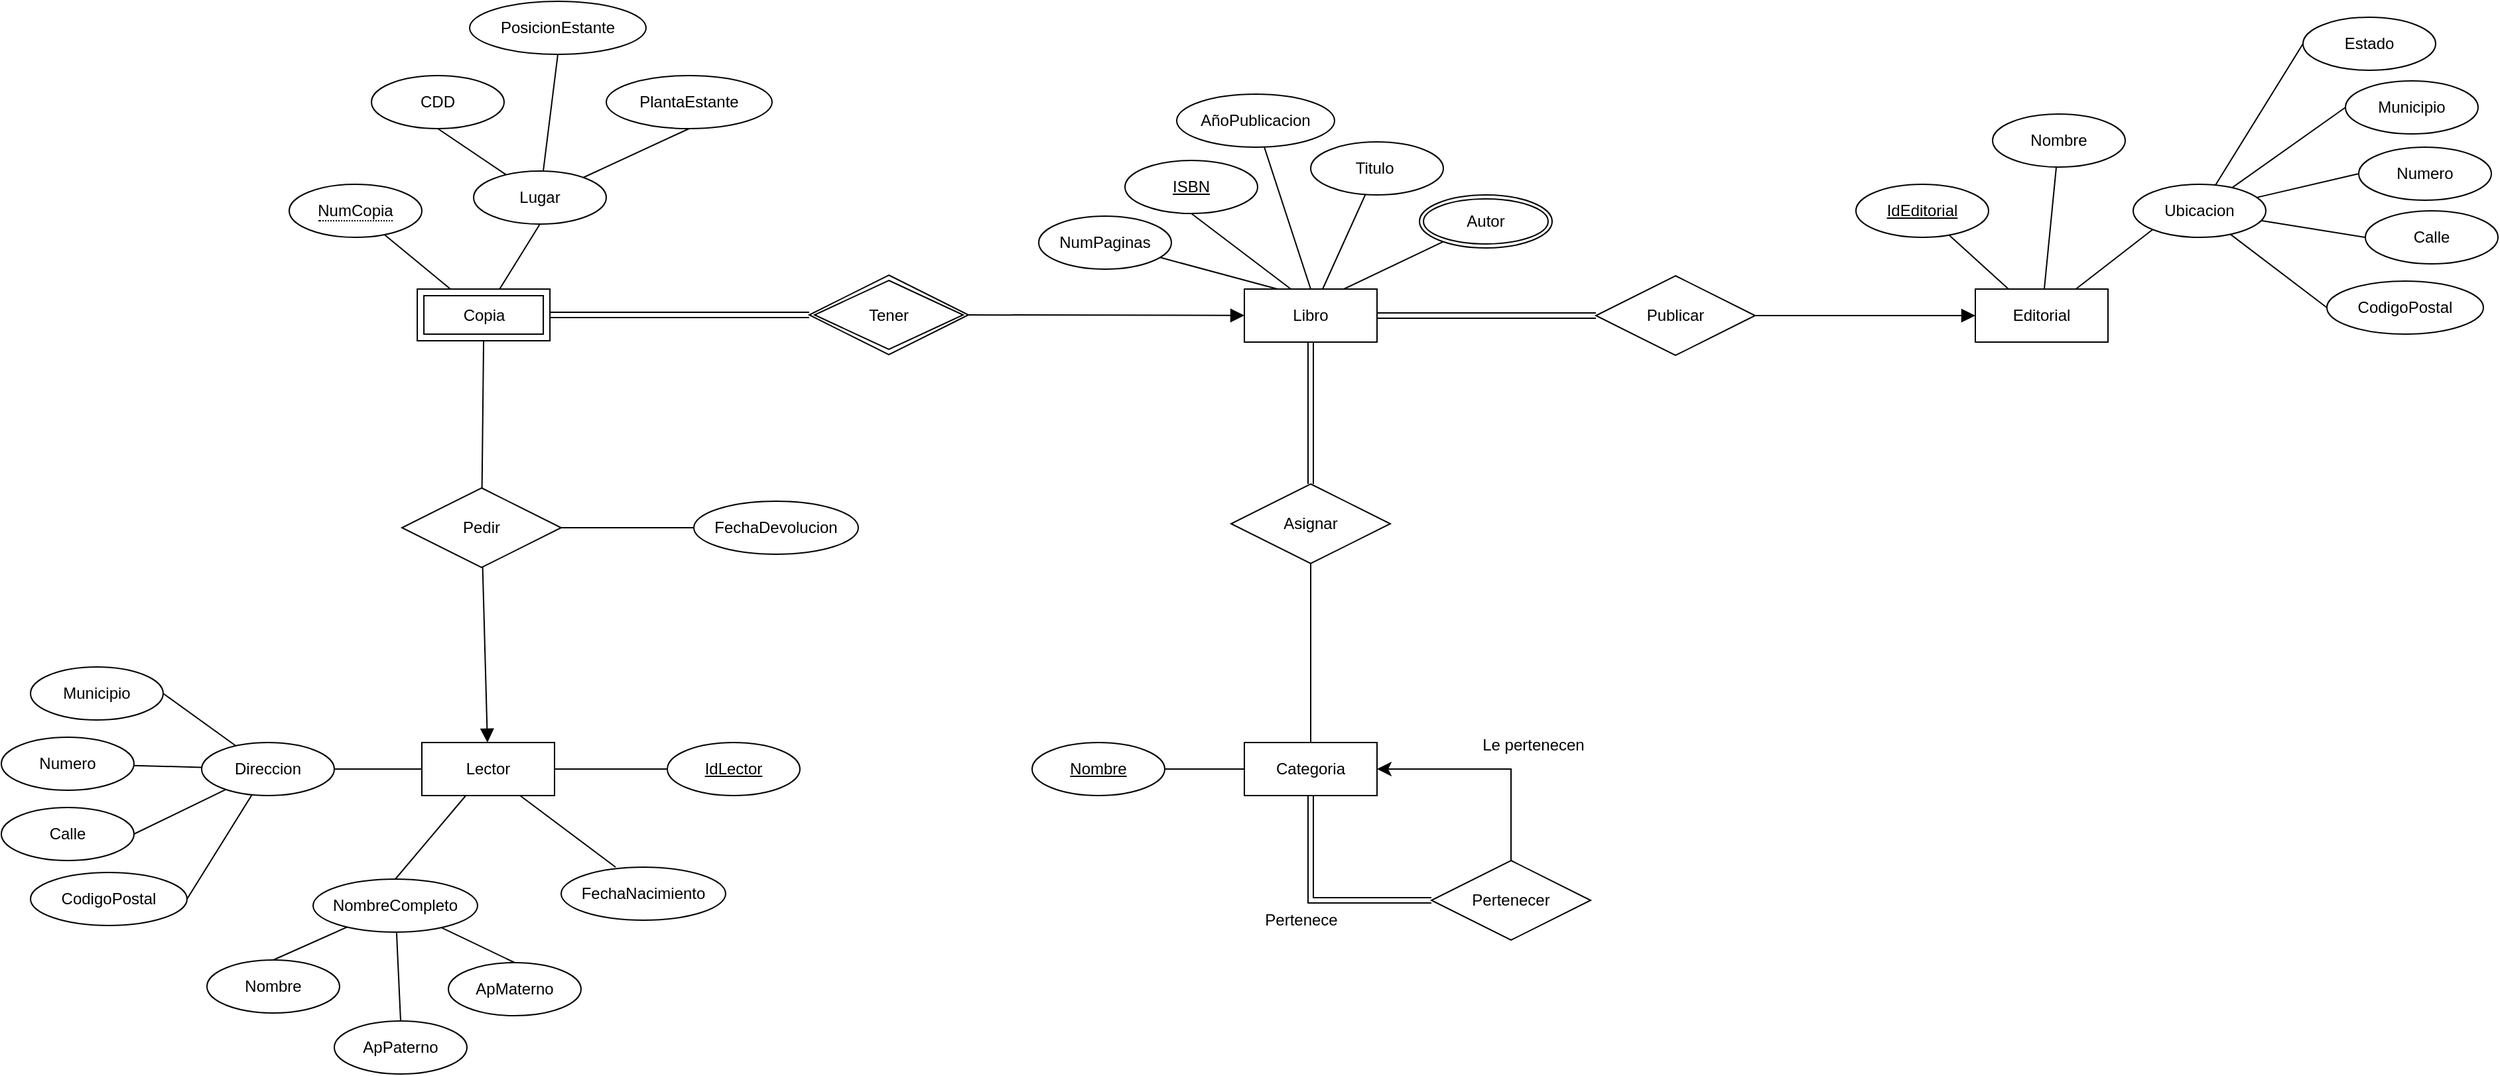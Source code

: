 <mxfile version="24.7.12">
  <diagram name="Página-1" id="HBrupc5gaeTVpc96e7U1">
    <mxGraphModel dx="1592" dy="2592" grid="0" gridSize="10" guides="1" tooltips="1" connect="1" arrows="1" fold="1" page="0" pageScale="1" pageWidth="827" pageHeight="1169" math="0" shadow="0">
      <root>
        <mxCell id="0" />
        <mxCell id="1" parent="0" />
        <mxCell id="1RtsjHyNnC9H89veOepJ-1" value="Copia" style="shape=ext;margin=3;double=1;whiteSpace=wrap;html=1;align=center;" vertex="1" parent="1">
          <mxGeometry x="580.54" y="463" width="100" height="39" as="geometry" />
        </mxCell>
        <mxCell id="1RtsjHyNnC9H89veOepJ-2" style="edgeStyle=none;curved=1;rounded=0;orthogonalLoop=1;jettySize=auto;html=1;entryX=0.5;entryY=1;entryDx=0;entryDy=0;fontSize=14;startSize=8;endSize=8;endArrow=none;endFill=0;" edge="1" parent="1" source="1RtsjHyNnC9H89veOepJ-5" target="1RtsjHyNnC9H89veOepJ-7">
          <mxGeometry relative="1" as="geometry" />
        </mxCell>
        <mxCell id="1RtsjHyNnC9H89veOepJ-3" style="edgeStyle=none;curved=1;rounded=0;orthogonalLoop=1;jettySize=auto;html=1;entryX=0.5;entryY=1;entryDx=0;entryDy=0;fontSize=12;startSize=8;endSize=8;endArrow=none;endFill=0;" edge="1" parent="1" source="1RtsjHyNnC9H89veOepJ-5" target="1RtsjHyNnC9H89veOepJ-8">
          <mxGeometry relative="1" as="geometry" />
        </mxCell>
        <mxCell id="1RtsjHyNnC9H89veOepJ-4" style="edgeStyle=none;curved=1;rounded=0;orthogonalLoop=1;jettySize=auto;html=1;entryX=0.5;entryY=1;entryDx=0;entryDy=0;fontSize=12;startSize=8;endSize=8;endArrow=none;endFill=0;" edge="1" parent="1" source="1RtsjHyNnC9H89veOepJ-5" target="1RtsjHyNnC9H89veOepJ-9">
          <mxGeometry relative="1" as="geometry" />
        </mxCell>
        <mxCell id="1RtsjHyNnC9H89veOepJ-5" value="Lugar" style="ellipse;whiteSpace=wrap;html=1;align=center;" vertex="1" parent="1">
          <mxGeometry x="623" y="374" width="100" height="40" as="geometry" />
        </mxCell>
        <mxCell id="1RtsjHyNnC9H89veOepJ-6" style="edgeStyle=none;curved=1;rounded=0;orthogonalLoop=1;jettySize=auto;html=1;entryX=0.5;entryY=1;entryDx=0;entryDy=0;fontSize=12;startSize=8;endSize=8;endArrow=none;endFill=0;" edge="1" parent="1" source="1RtsjHyNnC9H89veOepJ-1" target="1RtsjHyNnC9H89veOepJ-5">
          <mxGeometry relative="1" as="geometry" />
        </mxCell>
        <mxCell id="1RtsjHyNnC9H89veOepJ-7" value="CDD" style="ellipse;whiteSpace=wrap;html=1;align=center;" vertex="1" parent="1">
          <mxGeometry x="546" y="302" width="100" height="40" as="geometry" />
        </mxCell>
        <mxCell id="1RtsjHyNnC9H89veOepJ-8" value="PlantaEstante" style="ellipse;whiteSpace=wrap;html=1;align=center;" vertex="1" parent="1">
          <mxGeometry x="723" y="302" width="125" height="40" as="geometry" />
        </mxCell>
        <mxCell id="1RtsjHyNnC9H89veOepJ-9" value="PosicionEstante" style="ellipse;whiteSpace=wrap;html=1;align=center;" vertex="1" parent="1">
          <mxGeometry x="620" y="246" width="133" height="40" as="geometry" />
        </mxCell>
        <mxCell id="1RtsjHyNnC9H89veOepJ-10" style="edgeStyle=none;curved=1;rounded=0;orthogonalLoop=1;jettySize=auto;html=1;entryX=0.5;entryY=1;entryDx=0;entryDy=0;fontSize=13;startSize=8;endSize=8;endArrow=none;endFill=0;exitX=0.39;exitY=0.075;exitDx=0;exitDy=0;exitPerimeter=0;" edge="1" parent="1" source="1RtsjHyNnC9H89veOepJ-13" target="1RtsjHyNnC9H89veOepJ-14">
          <mxGeometry relative="1" as="geometry" />
        </mxCell>
        <mxCell id="1RtsjHyNnC9H89veOepJ-11" style="edgeStyle=none;curved=1;rounded=0;orthogonalLoop=1;jettySize=auto;html=1;fontSize=12;endArrow=none;endFill=0;shape=link;" edge="1" parent="1" source="1RtsjHyNnC9H89veOepJ-13" target="1RtsjHyNnC9H89veOepJ-78">
          <mxGeometry relative="1" as="geometry" />
        </mxCell>
        <mxCell id="1RtsjHyNnC9H89veOepJ-12" style="edgeStyle=none;curved=1;rounded=0;orthogonalLoop=1;jettySize=auto;html=1;entryX=0;entryY=0.5;entryDx=0;entryDy=0;fontSize=12;endArrow=none;endFill=0;shape=link;" edge="1" parent="1" source="1RtsjHyNnC9H89veOepJ-13" target="1RtsjHyNnC9H89veOepJ-84">
          <mxGeometry relative="1" as="geometry" />
        </mxCell>
        <mxCell id="1RtsjHyNnC9H89veOepJ-13" value="Libro" style="whiteSpace=wrap;html=1;align=center;" vertex="1" parent="1">
          <mxGeometry x="1204" y="463" width="100" height="40" as="geometry" />
        </mxCell>
        <mxCell id="1RtsjHyNnC9H89veOepJ-14" value="ISBN" style="ellipse;whiteSpace=wrap;html=1;align=center;fontStyle=4" vertex="1" parent="1">
          <mxGeometry x="1114" y="366" width="100" height="40" as="geometry" />
        </mxCell>
        <mxCell id="1RtsjHyNnC9H89veOepJ-15" style="edgeStyle=none;curved=1;rounded=0;orthogonalLoop=1;jettySize=auto;html=1;entryX=0.5;entryY=0;entryDx=0;entryDy=0;fontSize=12;startSize=8;endSize=8;endArrow=none;endFill=0;" edge="1" parent="1" source="1RtsjHyNnC9H89veOepJ-16" target="1RtsjHyNnC9H89veOepJ-13">
          <mxGeometry relative="1" as="geometry" />
        </mxCell>
        <mxCell id="1RtsjHyNnC9H89veOepJ-16" value="AñoPublicacion" style="ellipse;whiteSpace=wrap;html=1;align=center;fontStyle=0" vertex="1" parent="1">
          <mxGeometry x="1153" y="316" width="119" height="40" as="geometry" />
        </mxCell>
        <mxCell id="1RtsjHyNnC9H89veOepJ-17" style="edgeStyle=none;curved=1;rounded=0;orthogonalLoop=1;jettySize=auto;html=1;fontSize=12;startSize=8;endSize=8;endArrow=none;endFill=0;" edge="1" parent="1" source="1RtsjHyNnC9H89veOepJ-18" target="1RtsjHyNnC9H89veOepJ-13">
          <mxGeometry relative="1" as="geometry" />
        </mxCell>
        <mxCell id="1RtsjHyNnC9H89veOepJ-18" value="Titulo&amp;nbsp;" style="ellipse;whiteSpace=wrap;html=1;align=center;" vertex="1" parent="1">
          <mxGeometry x="1254" y="352" width="100" height="40" as="geometry" />
        </mxCell>
        <mxCell id="1RtsjHyNnC9H89veOepJ-19" style="edgeStyle=none;curved=1;rounded=0;orthogonalLoop=1;jettySize=auto;html=1;fontSize=12;startSize=8;endSize=8;entryX=0.75;entryY=0;entryDx=0;entryDy=0;endArrow=none;endFill=0;" edge="1" parent="1" source="1RtsjHyNnC9H89veOepJ-20" target="1RtsjHyNnC9H89veOepJ-13">
          <mxGeometry relative="1" as="geometry" />
        </mxCell>
        <mxCell id="1RtsjHyNnC9H89veOepJ-20" value="Autor" style="ellipse;shape=doubleEllipse;margin=3;whiteSpace=wrap;html=1;align=center;" vertex="1" parent="1">
          <mxGeometry x="1336" y="392" width="100" height="40" as="geometry" />
        </mxCell>
        <mxCell id="1RtsjHyNnC9H89veOepJ-21" style="edgeStyle=none;curved=1;rounded=0;orthogonalLoop=1;jettySize=auto;html=1;entryX=0.25;entryY=0;entryDx=0;entryDy=0;fontSize=12;startSize=8;endSize=8;endArrow=none;endFill=0;" edge="1" parent="1" source="1RtsjHyNnC9H89veOepJ-22" target="1RtsjHyNnC9H89veOepJ-13">
          <mxGeometry relative="1" as="geometry" />
        </mxCell>
        <mxCell id="1RtsjHyNnC9H89veOepJ-22" value="NumPaginas" style="ellipse;whiteSpace=wrap;html=1;align=center;" vertex="1" parent="1">
          <mxGeometry x="1049" y="408" width="100" height="40" as="geometry" />
        </mxCell>
        <mxCell id="1RtsjHyNnC9H89veOepJ-23" style="edgeStyle=none;curved=1;rounded=0;orthogonalLoop=1;jettySize=auto;html=1;entryX=0;entryY=1;entryDx=0;entryDy=0;fontSize=12;startSize=8;endSize=8;endArrow=none;endFill=0;" edge="1" parent="1" source="1RtsjHyNnC9H89veOepJ-24" target="1RtsjHyNnC9H89veOepJ-34">
          <mxGeometry relative="1" as="geometry" />
        </mxCell>
        <mxCell id="1RtsjHyNnC9H89veOepJ-24" value="Editorial" style="whiteSpace=wrap;html=1;align=center;" vertex="1" parent="1">
          <mxGeometry x="1755" y="463" width="100" height="40" as="geometry" />
        </mxCell>
        <mxCell id="1RtsjHyNnC9H89veOepJ-25" style="edgeStyle=none;curved=1;rounded=0;orthogonalLoop=1;jettySize=auto;html=1;entryX=0.25;entryY=0;entryDx=0;entryDy=0;fontSize=12;startSize=8;endSize=8;endArrow=none;endFill=0;" edge="1" parent="1" source="1RtsjHyNnC9H89veOepJ-26" target="1RtsjHyNnC9H89veOepJ-24">
          <mxGeometry relative="1" as="geometry" />
        </mxCell>
        <mxCell id="1RtsjHyNnC9H89veOepJ-26" value="IdEditorial" style="ellipse;whiteSpace=wrap;html=1;align=center;fontStyle=4" vertex="1" parent="1">
          <mxGeometry x="1665" y="384" width="100" height="40" as="geometry" />
        </mxCell>
        <mxCell id="1RtsjHyNnC9H89veOepJ-27" style="edgeStyle=none;curved=1;rounded=0;orthogonalLoop=1;jettySize=auto;html=1;fontSize=12;startSize=8;endSize=8;endArrow=none;endFill=0;" edge="1" parent="1" source="1RtsjHyNnC9H89veOepJ-28" target="1RtsjHyNnC9H89veOepJ-24">
          <mxGeometry relative="1" as="geometry" />
        </mxCell>
        <mxCell id="1RtsjHyNnC9H89veOepJ-28" value="Nombre" style="ellipse;whiteSpace=wrap;html=1;align=center;" vertex="1" parent="1">
          <mxGeometry x="1768" y="331" width="100" height="40" as="geometry" />
        </mxCell>
        <mxCell id="1RtsjHyNnC9H89veOepJ-29" style="edgeStyle=none;curved=1;rounded=0;orthogonalLoop=1;jettySize=auto;html=1;entryX=0;entryY=0.5;entryDx=0;entryDy=0;fontSize=12;startSize=8;endSize=8;endArrow=none;endFill=0;" edge="1" parent="1" source="1RtsjHyNnC9H89veOepJ-34" target="1RtsjHyNnC9H89veOepJ-35">
          <mxGeometry relative="1" as="geometry" />
        </mxCell>
        <mxCell id="1RtsjHyNnC9H89veOepJ-30" style="edgeStyle=none;curved=1;rounded=0;orthogonalLoop=1;jettySize=auto;html=1;entryX=0;entryY=0.5;entryDx=0;entryDy=0;fontSize=12;startSize=8;endSize=8;endArrow=none;endFill=0;" edge="1" parent="1" source="1RtsjHyNnC9H89veOepJ-34" target="1RtsjHyNnC9H89veOepJ-36">
          <mxGeometry relative="1" as="geometry" />
        </mxCell>
        <mxCell id="1RtsjHyNnC9H89veOepJ-31" style="edgeStyle=none;curved=1;rounded=0;orthogonalLoop=1;jettySize=auto;html=1;entryX=0;entryY=0.5;entryDx=0;entryDy=0;fontSize=12;startSize=8;endSize=8;endArrow=none;endFill=0;" edge="1" parent="1" source="1RtsjHyNnC9H89veOepJ-34" target="1RtsjHyNnC9H89veOepJ-37">
          <mxGeometry relative="1" as="geometry" />
        </mxCell>
        <mxCell id="1RtsjHyNnC9H89veOepJ-32" style="edgeStyle=none;curved=1;rounded=0;orthogonalLoop=1;jettySize=auto;html=1;entryX=0;entryY=0.5;entryDx=0;entryDy=0;fontSize=12;startSize=8;endSize=8;endArrow=none;endFill=0;" edge="1" parent="1" source="1RtsjHyNnC9H89veOepJ-34" target="1RtsjHyNnC9H89veOepJ-38">
          <mxGeometry relative="1" as="geometry" />
        </mxCell>
        <mxCell id="1RtsjHyNnC9H89veOepJ-33" style="edgeStyle=none;curved=1;rounded=0;orthogonalLoop=1;jettySize=auto;html=1;entryX=0;entryY=0.5;entryDx=0;entryDy=0;fontSize=12;startSize=8;endSize=8;endArrow=none;endFill=0;" edge="1" parent="1" source="1RtsjHyNnC9H89veOepJ-34" target="1RtsjHyNnC9H89veOepJ-39">
          <mxGeometry relative="1" as="geometry" />
        </mxCell>
        <mxCell id="1RtsjHyNnC9H89veOepJ-34" value="Ubicacion" style="ellipse;whiteSpace=wrap;html=1;align=center;" vertex="1" parent="1">
          <mxGeometry x="1874" y="384" width="100" height="40" as="geometry" />
        </mxCell>
        <mxCell id="1RtsjHyNnC9H89veOepJ-35" value="Estado" style="ellipse;whiteSpace=wrap;html=1;align=center;" vertex="1" parent="1">
          <mxGeometry x="2002" y="258" width="100" height="40" as="geometry" />
        </mxCell>
        <mxCell id="1RtsjHyNnC9H89veOepJ-36" value="Municipio" style="ellipse;whiteSpace=wrap;html=1;align=center;" vertex="1" parent="1">
          <mxGeometry x="2034" y="306" width="100" height="40" as="geometry" />
        </mxCell>
        <mxCell id="1RtsjHyNnC9H89veOepJ-37" value="Numero" style="ellipse;whiteSpace=wrap;html=1;align=center;" vertex="1" parent="1">
          <mxGeometry x="2044" y="356" width="100" height="40" as="geometry" />
        </mxCell>
        <mxCell id="1RtsjHyNnC9H89veOepJ-38" value="Calle" style="ellipse;whiteSpace=wrap;html=1;align=center;" vertex="1" parent="1">
          <mxGeometry x="2049" y="404" width="100" height="40" as="geometry" />
        </mxCell>
        <mxCell id="1RtsjHyNnC9H89veOepJ-39" value="CodigoPostal" style="ellipse;whiteSpace=wrap;html=1;align=center;" vertex="1" parent="1">
          <mxGeometry x="2020" y="457" width="118" height="40" as="geometry" />
        </mxCell>
        <mxCell id="1RtsjHyNnC9H89veOepJ-40" style="edgeStyle=none;curved=1;rounded=0;orthogonalLoop=1;jettySize=auto;html=1;fontSize=12;startSize=8;endSize=8;endArrow=none;endFill=0;" edge="1" parent="1" source="1RtsjHyNnC9H89veOepJ-42" target="1RtsjHyNnC9H89veOepJ-43">
          <mxGeometry relative="1" as="geometry" />
        </mxCell>
        <mxCell id="1RtsjHyNnC9H89veOepJ-41" style="edgeStyle=orthogonalEdgeStyle;rounded=0;orthogonalLoop=1;jettySize=auto;html=1;entryX=0;entryY=0.5;entryDx=0;entryDy=0;fontSize=12;endArrow=none;endFill=0;shape=link;" edge="1" parent="1" source="1RtsjHyNnC9H89veOepJ-42" target="1RtsjHyNnC9H89veOepJ-80">
          <mxGeometry relative="1" as="geometry">
            <Array as="points">
              <mxPoint x="1254" y="924" />
            </Array>
          </mxGeometry>
        </mxCell>
        <mxCell id="1RtsjHyNnC9H89veOepJ-42" value="Categoria" style="whiteSpace=wrap;html=1;align=center;" vertex="1" parent="1">
          <mxGeometry x="1204" y="805" width="100" height="40" as="geometry" />
        </mxCell>
        <mxCell id="1RtsjHyNnC9H89veOepJ-43" value="Nombre" style="ellipse;whiteSpace=wrap;html=1;align=center;fontStyle=4" vertex="1" parent="1">
          <mxGeometry x="1044" y="805" width="100" height="40" as="geometry" />
        </mxCell>
        <mxCell id="1RtsjHyNnC9H89veOepJ-44" style="edgeStyle=none;curved=1;rounded=0;orthogonalLoop=1;jettySize=auto;html=1;fontSize=12;startSize=8;endSize=8;endArrow=none;endFill=0;entryX=0.25;entryY=0;entryDx=0;entryDy=0;" edge="1" parent="1" source="1RtsjHyNnC9H89veOepJ-45" target="1RtsjHyNnC9H89veOepJ-1">
          <mxGeometry relative="1" as="geometry" />
        </mxCell>
        <mxCell id="1RtsjHyNnC9H89veOepJ-45" value="&lt;span style=&quot;border-bottom: 1px dotted&quot;&gt;NumCopia&lt;/span&gt;" style="ellipse;whiteSpace=wrap;html=1;align=center;" vertex="1" parent="1">
          <mxGeometry x="484" y="384" width="100" height="40" as="geometry" />
        </mxCell>
        <mxCell id="1RtsjHyNnC9H89veOepJ-46" style="edgeStyle=none;curved=1;rounded=0;orthogonalLoop=1;jettySize=auto;html=1;entryX=0.5;entryY=0;entryDx=0;entryDy=0;fontSize=12;startSize=8;endSize=8;endArrow=none;endFill=0;" edge="1" parent="1" source="1RtsjHyNnC9H89veOepJ-50" target="1RtsjHyNnC9H89veOepJ-54">
          <mxGeometry relative="1" as="geometry" />
        </mxCell>
        <mxCell id="1RtsjHyNnC9H89veOepJ-47" style="edgeStyle=none;curved=1;rounded=0;orthogonalLoop=1;jettySize=auto;html=1;fontSize=12;startSize=8;endSize=8;endArrow=none;endFill=0;" edge="1" parent="1" source="1RtsjHyNnC9H89veOepJ-50" target="1RtsjHyNnC9H89veOepJ-62">
          <mxGeometry relative="1" as="geometry" />
        </mxCell>
        <mxCell id="1RtsjHyNnC9H89veOepJ-48" style="edgeStyle=none;curved=1;rounded=0;orthogonalLoop=1;jettySize=auto;html=1;entryX=0.331;entryY=0;entryDx=0;entryDy=0;fontSize=12;startSize=8;endSize=8;endArrow=none;endFill=0;entryPerimeter=0;exitX=0.66;exitY=0.85;exitDx=0;exitDy=0;exitPerimeter=0;" edge="1" parent="1" source="1RtsjHyNnC9H89veOepJ-50" target="1RtsjHyNnC9H89veOepJ-67">
          <mxGeometry relative="1" as="geometry" />
        </mxCell>
        <mxCell id="1RtsjHyNnC9H89veOepJ-49" style="edgeStyle=none;curved=1;rounded=0;orthogonalLoop=1;jettySize=auto;html=1;fontSize=12;startSize=8;endSize=8;endArrow=none;endFill=0;" edge="1" parent="1" source="1RtsjHyNnC9H89veOepJ-50" target="1RtsjHyNnC9H89veOepJ-68">
          <mxGeometry relative="1" as="geometry" />
        </mxCell>
        <mxCell id="1RtsjHyNnC9H89veOepJ-50" value="Lector" style="whiteSpace=wrap;html=1;align=center;" vertex="1" parent="1">
          <mxGeometry x="584" y="805" width="100" height="40" as="geometry" />
        </mxCell>
        <mxCell id="1RtsjHyNnC9H89veOepJ-51" style="edgeStyle=none;curved=1;rounded=0;orthogonalLoop=1;jettySize=auto;html=1;entryX=0.5;entryY=0;entryDx=0;entryDy=0;fontSize=12;startSize=8;endSize=8;endArrow=none;endFill=0;" edge="1" parent="1" source="1RtsjHyNnC9H89veOepJ-54" target="1RtsjHyNnC9H89veOepJ-55">
          <mxGeometry relative="1" as="geometry" />
        </mxCell>
        <mxCell id="1RtsjHyNnC9H89veOepJ-52" style="edgeStyle=none;curved=1;rounded=0;orthogonalLoop=1;jettySize=auto;html=1;entryX=0.5;entryY=0;entryDx=0;entryDy=0;fontSize=12;startSize=8;endSize=8;endArrow=none;endFill=0;" edge="1" parent="1" source="1RtsjHyNnC9H89veOepJ-54" target="1RtsjHyNnC9H89veOepJ-56">
          <mxGeometry relative="1" as="geometry" />
        </mxCell>
        <mxCell id="1RtsjHyNnC9H89veOepJ-53" style="edgeStyle=none;curved=1;rounded=0;orthogonalLoop=1;jettySize=auto;html=1;entryX=0.5;entryY=0;entryDx=0;entryDy=0;fontSize=12;startSize=8;endSize=8;endArrow=none;endFill=0;" edge="1" parent="1" source="1RtsjHyNnC9H89veOepJ-54" target="1RtsjHyNnC9H89veOepJ-57">
          <mxGeometry relative="1" as="geometry" />
        </mxCell>
        <mxCell id="1RtsjHyNnC9H89veOepJ-54" value="NombreCompleto" style="ellipse;whiteSpace=wrap;html=1;align=center;" vertex="1" parent="1">
          <mxGeometry x="502" y="908" width="124" height="40" as="geometry" />
        </mxCell>
        <mxCell id="1RtsjHyNnC9H89veOepJ-55" value="Nombre" style="ellipse;whiteSpace=wrap;html=1;align=center;" vertex="1" parent="1">
          <mxGeometry x="422" y="969" width="100" height="40" as="geometry" />
        </mxCell>
        <mxCell id="1RtsjHyNnC9H89veOepJ-56" value="ApPaterno" style="ellipse;whiteSpace=wrap;html=1;align=center;" vertex="1" parent="1">
          <mxGeometry x="518" y="1015" width="100" height="40" as="geometry" />
        </mxCell>
        <mxCell id="1RtsjHyNnC9H89veOepJ-57" value="ApMaterno" style="ellipse;whiteSpace=wrap;html=1;align=center;" vertex="1" parent="1">
          <mxGeometry x="604" y="971" width="100" height="40" as="geometry" />
        </mxCell>
        <mxCell id="1RtsjHyNnC9H89veOepJ-58" style="edgeStyle=none;curved=1;rounded=0;orthogonalLoop=1;jettySize=auto;html=1;entryX=1;entryY=0.5;entryDx=0;entryDy=0;fontSize=12;startSize=8;endSize=8;endArrow=none;endFill=0;" edge="1" parent="1" source="1RtsjHyNnC9H89veOepJ-62" target="1RtsjHyNnC9H89veOepJ-63">
          <mxGeometry relative="1" as="geometry" />
        </mxCell>
        <mxCell id="1RtsjHyNnC9H89veOepJ-59" style="edgeStyle=none;curved=1;rounded=0;orthogonalLoop=1;jettySize=auto;html=1;fontSize=12;startSize=8;endSize=8;endArrow=none;endFill=0;" edge="1" parent="1" source="1RtsjHyNnC9H89veOepJ-62" target="1RtsjHyNnC9H89veOepJ-64">
          <mxGeometry relative="1" as="geometry" />
        </mxCell>
        <mxCell id="1RtsjHyNnC9H89veOepJ-60" style="edgeStyle=none;curved=1;rounded=0;orthogonalLoop=1;jettySize=auto;html=1;entryX=1;entryY=0.5;entryDx=0;entryDy=0;fontSize=12;startSize=8;endSize=8;endArrow=none;endFill=0;" edge="1" parent="1" source="1RtsjHyNnC9H89veOepJ-62" target="1RtsjHyNnC9H89veOepJ-65">
          <mxGeometry relative="1" as="geometry" />
        </mxCell>
        <mxCell id="1RtsjHyNnC9H89veOepJ-61" style="edgeStyle=none;curved=1;rounded=0;orthogonalLoop=1;jettySize=auto;html=1;entryX=1;entryY=0.5;entryDx=0;entryDy=0;fontSize=12;startSize=8;endSize=8;endArrow=none;endFill=0;" edge="1" parent="1" source="1RtsjHyNnC9H89veOepJ-62" target="1RtsjHyNnC9H89veOepJ-66">
          <mxGeometry relative="1" as="geometry" />
        </mxCell>
        <mxCell id="1RtsjHyNnC9H89veOepJ-62" value="Direccion" style="ellipse;whiteSpace=wrap;html=1;align=center;" vertex="1" parent="1">
          <mxGeometry x="418" y="805" width="100" height="40" as="geometry" />
        </mxCell>
        <mxCell id="1RtsjHyNnC9H89veOepJ-63" value="Municipio" style="ellipse;whiteSpace=wrap;html=1;align=center;" vertex="1" parent="1">
          <mxGeometry x="289" y="748" width="100" height="40" as="geometry" />
        </mxCell>
        <mxCell id="1RtsjHyNnC9H89veOepJ-64" value="Numero" style="ellipse;whiteSpace=wrap;html=1;align=center;" vertex="1" parent="1">
          <mxGeometry x="267" y="801" width="100" height="40" as="geometry" />
        </mxCell>
        <mxCell id="1RtsjHyNnC9H89veOepJ-65" value="Calle" style="ellipse;whiteSpace=wrap;html=1;align=center;" vertex="1" parent="1">
          <mxGeometry x="267" y="854" width="100" height="40" as="geometry" />
        </mxCell>
        <mxCell id="1RtsjHyNnC9H89veOepJ-66" value="CodigoPostal" style="ellipse;whiteSpace=wrap;html=1;align=center;" vertex="1" parent="1">
          <mxGeometry x="289" y="903" width="118" height="40" as="geometry" />
        </mxCell>
        <mxCell id="1RtsjHyNnC9H89veOepJ-67" value="FechaNacimiento" style="ellipse;whiteSpace=wrap;html=1;align=center;" vertex="1" parent="1">
          <mxGeometry x="689" y="899" width="124" height="40" as="geometry" />
        </mxCell>
        <mxCell id="1RtsjHyNnC9H89veOepJ-68" value="IdLector" style="ellipse;whiteSpace=wrap;html=1;align=center;fontStyle=4" vertex="1" parent="1">
          <mxGeometry x="769" y="805" width="100" height="40" as="geometry" />
        </mxCell>
        <mxCell id="1RtsjHyNnC9H89veOepJ-69" style="edgeStyle=none;curved=1;rounded=0;orthogonalLoop=1;jettySize=auto;html=1;fontSize=12;startSize=8;endSize=8;endArrow=block;endFill=1;exitX=1;exitY=0.5;exitDx=0;exitDy=0;" edge="1" parent="1" source="1RtsjHyNnC9H89veOepJ-71" target="1RtsjHyNnC9H89veOepJ-13">
          <mxGeometry relative="1" as="geometry">
            <mxPoint x="987.791" y="512.505" as="sourcePoint" />
            <mxPoint x="1214.0" y="512.9" as="targetPoint" />
          </mxGeometry>
        </mxCell>
        <mxCell id="1RtsjHyNnC9H89veOepJ-70" style="edgeStyle=none;curved=1;rounded=0;orthogonalLoop=1;jettySize=auto;html=1;entryX=1;entryY=0.5;entryDx=0;entryDy=0;fontSize=12;endArrow=none;endFill=0;shape=link;exitX=0;exitY=0.5;exitDx=0;exitDy=0;" edge="1" parent="1" source="1RtsjHyNnC9H89veOepJ-71" target="1RtsjHyNnC9H89veOepJ-1">
          <mxGeometry relative="1" as="geometry">
            <mxPoint x="858" y="482.5" as="sourcePoint" />
          </mxGeometry>
        </mxCell>
        <mxCell id="1RtsjHyNnC9H89veOepJ-71" value="Tener" style="shape=rhombus;double=1;perimeter=rhombusPerimeter;whiteSpace=wrap;html=1;align=center;" vertex="1" parent="1">
          <mxGeometry x="876" y="452.5" width="120" height="60" as="geometry" />
        </mxCell>
        <mxCell id="1RtsjHyNnC9H89veOepJ-72" style="edgeStyle=none;curved=1;rounded=0;orthogonalLoop=1;jettySize=auto;html=1;fontSize=12;startSize=8;endSize=8;endArrow=none;endFill=0;entryX=0.5;entryY=1;entryDx=0;entryDy=0;" edge="1" parent="1" source="1RtsjHyNnC9H89veOepJ-75" target="1RtsjHyNnC9H89veOepJ-1">
          <mxGeometry relative="1" as="geometry">
            <mxPoint x="630.54" y="505.429" as="targetPoint" />
          </mxGeometry>
        </mxCell>
        <mxCell id="1RtsjHyNnC9H89veOepJ-73" style="edgeStyle=none;curved=1;rounded=0;orthogonalLoop=1;jettySize=auto;html=1;fontSize=12;startSize=8;endSize=8;endArrow=block;endFill=1;" edge="1" parent="1" source="1RtsjHyNnC9H89veOepJ-75" target="1RtsjHyNnC9H89veOepJ-50">
          <mxGeometry relative="1" as="geometry" />
        </mxCell>
        <mxCell id="1RtsjHyNnC9H89veOepJ-74" style="edgeStyle=none;curved=1;rounded=0;orthogonalLoop=1;jettySize=auto;html=1;entryX=0;entryY=0.5;entryDx=0;entryDy=0;fontSize=12;startSize=8;endSize=8;endArrow=none;endFill=0;" edge="1" parent="1" source="1RtsjHyNnC9H89veOepJ-75" target="1RtsjHyNnC9H89veOepJ-76">
          <mxGeometry relative="1" as="geometry" />
        </mxCell>
        <mxCell id="1RtsjHyNnC9H89veOepJ-75" value="Pedir" style="shape=rhombus;perimeter=rhombusPerimeter;whiteSpace=wrap;html=1;align=center;" vertex="1" parent="1">
          <mxGeometry x="569" y="613" width="120" height="60" as="geometry" />
        </mxCell>
        <mxCell id="1RtsjHyNnC9H89veOepJ-76" value="FechaDevolucion" style="ellipse;whiteSpace=wrap;html=1;align=center;" vertex="1" parent="1">
          <mxGeometry x="789" y="623" width="124" height="40" as="geometry" />
        </mxCell>
        <mxCell id="1RtsjHyNnC9H89veOepJ-77" style="edgeStyle=none;curved=1;rounded=0;orthogonalLoop=1;jettySize=auto;html=1;fontSize=12;startSize=8;endSize=8;endArrow=none;endFill=0;" edge="1" parent="1" source="1RtsjHyNnC9H89veOepJ-78" target="1RtsjHyNnC9H89veOepJ-42">
          <mxGeometry relative="1" as="geometry" />
        </mxCell>
        <mxCell id="1RtsjHyNnC9H89veOepJ-78" value="Asignar" style="shape=rhombus;perimeter=rhombusPerimeter;whiteSpace=wrap;html=1;align=center;" vertex="1" parent="1">
          <mxGeometry x="1194" y="610" width="120" height="60" as="geometry" />
        </mxCell>
        <mxCell id="1RtsjHyNnC9H89veOepJ-79" style="edgeStyle=orthogonalEdgeStyle;rounded=0;orthogonalLoop=1;jettySize=auto;html=1;entryX=1;entryY=0.5;entryDx=0;entryDy=0;fontSize=12;startSize=8;endSize=8;" edge="1" parent="1" source="1RtsjHyNnC9H89veOepJ-80" target="1RtsjHyNnC9H89veOepJ-42">
          <mxGeometry relative="1" as="geometry">
            <Array as="points">
              <mxPoint x="1405" y="825" />
            </Array>
          </mxGeometry>
        </mxCell>
        <mxCell id="1RtsjHyNnC9H89veOepJ-80" value="Pertenecer" style="shape=rhombus;perimeter=rhombusPerimeter;whiteSpace=wrap;html=1;align=center;" vertex="1" parent="1">
          <mxGeometry x="1345" y="894" width="120" height="60" as="geometry" />
        </mxCell>
        <mxCell id="1RtsjHyNnC9H89veOepJ-81" value="Pertenece" style="text;html=1;align=center;verticalAlign=middle;whiteSpace=wrap;rounded=0;fontSize=12;" vertex="1" parent="1">
          <mxGeometry x="1217" y="924" width="60" height="30" as="geometry" />
        </mxCell>
        <mxCell id="1RtsjHyNnC9H89veOepJ-82" value="Le pertenecen" style="text;html=1;align=center;verticalAlign=middle;whiteSpace=wrap;rounded=0;fontSize=12;" vertex="1" parent="1">
          <mxGeometry x="1379" y="792" width="86" height="30" as="geometry" />
        </mxCell>
        <mxCell id="1RtsjHyNnC9H89veOepJ-83" style="edgeStyle=none;curved=1;rounded=0;orthogonalLoop=1;jettySize=auto;html=1;entryX=0;entryY=0.5;entryDx=0;entryDy=0;fontSize=12;startSize=8;endSize=8;endArrow=block;endFill=1;" edge="1" parent="1" source="1RtsjHyNnC9H89veOepJ-84" target="1RtsjHyNnC9H89veOepJ-24">
          <mxGeometry relative="1" as="geometry" />
        </mxCell>
        <mxCell id="1RtsjHyNnC9H89veOepJ-84" value="Publicar" style="shape=rhombus;perimeter=rhombusPerimeter;whiteSpace=wrap;html=1;align=center;" vertex="1" parent="1">
          <mxGeometry x="1469" y="453" width="120" height="60" as="geometry" />
        </mxCell>
      </root>
    </mxGraphModel>
  </diagram>
</mxfile>
